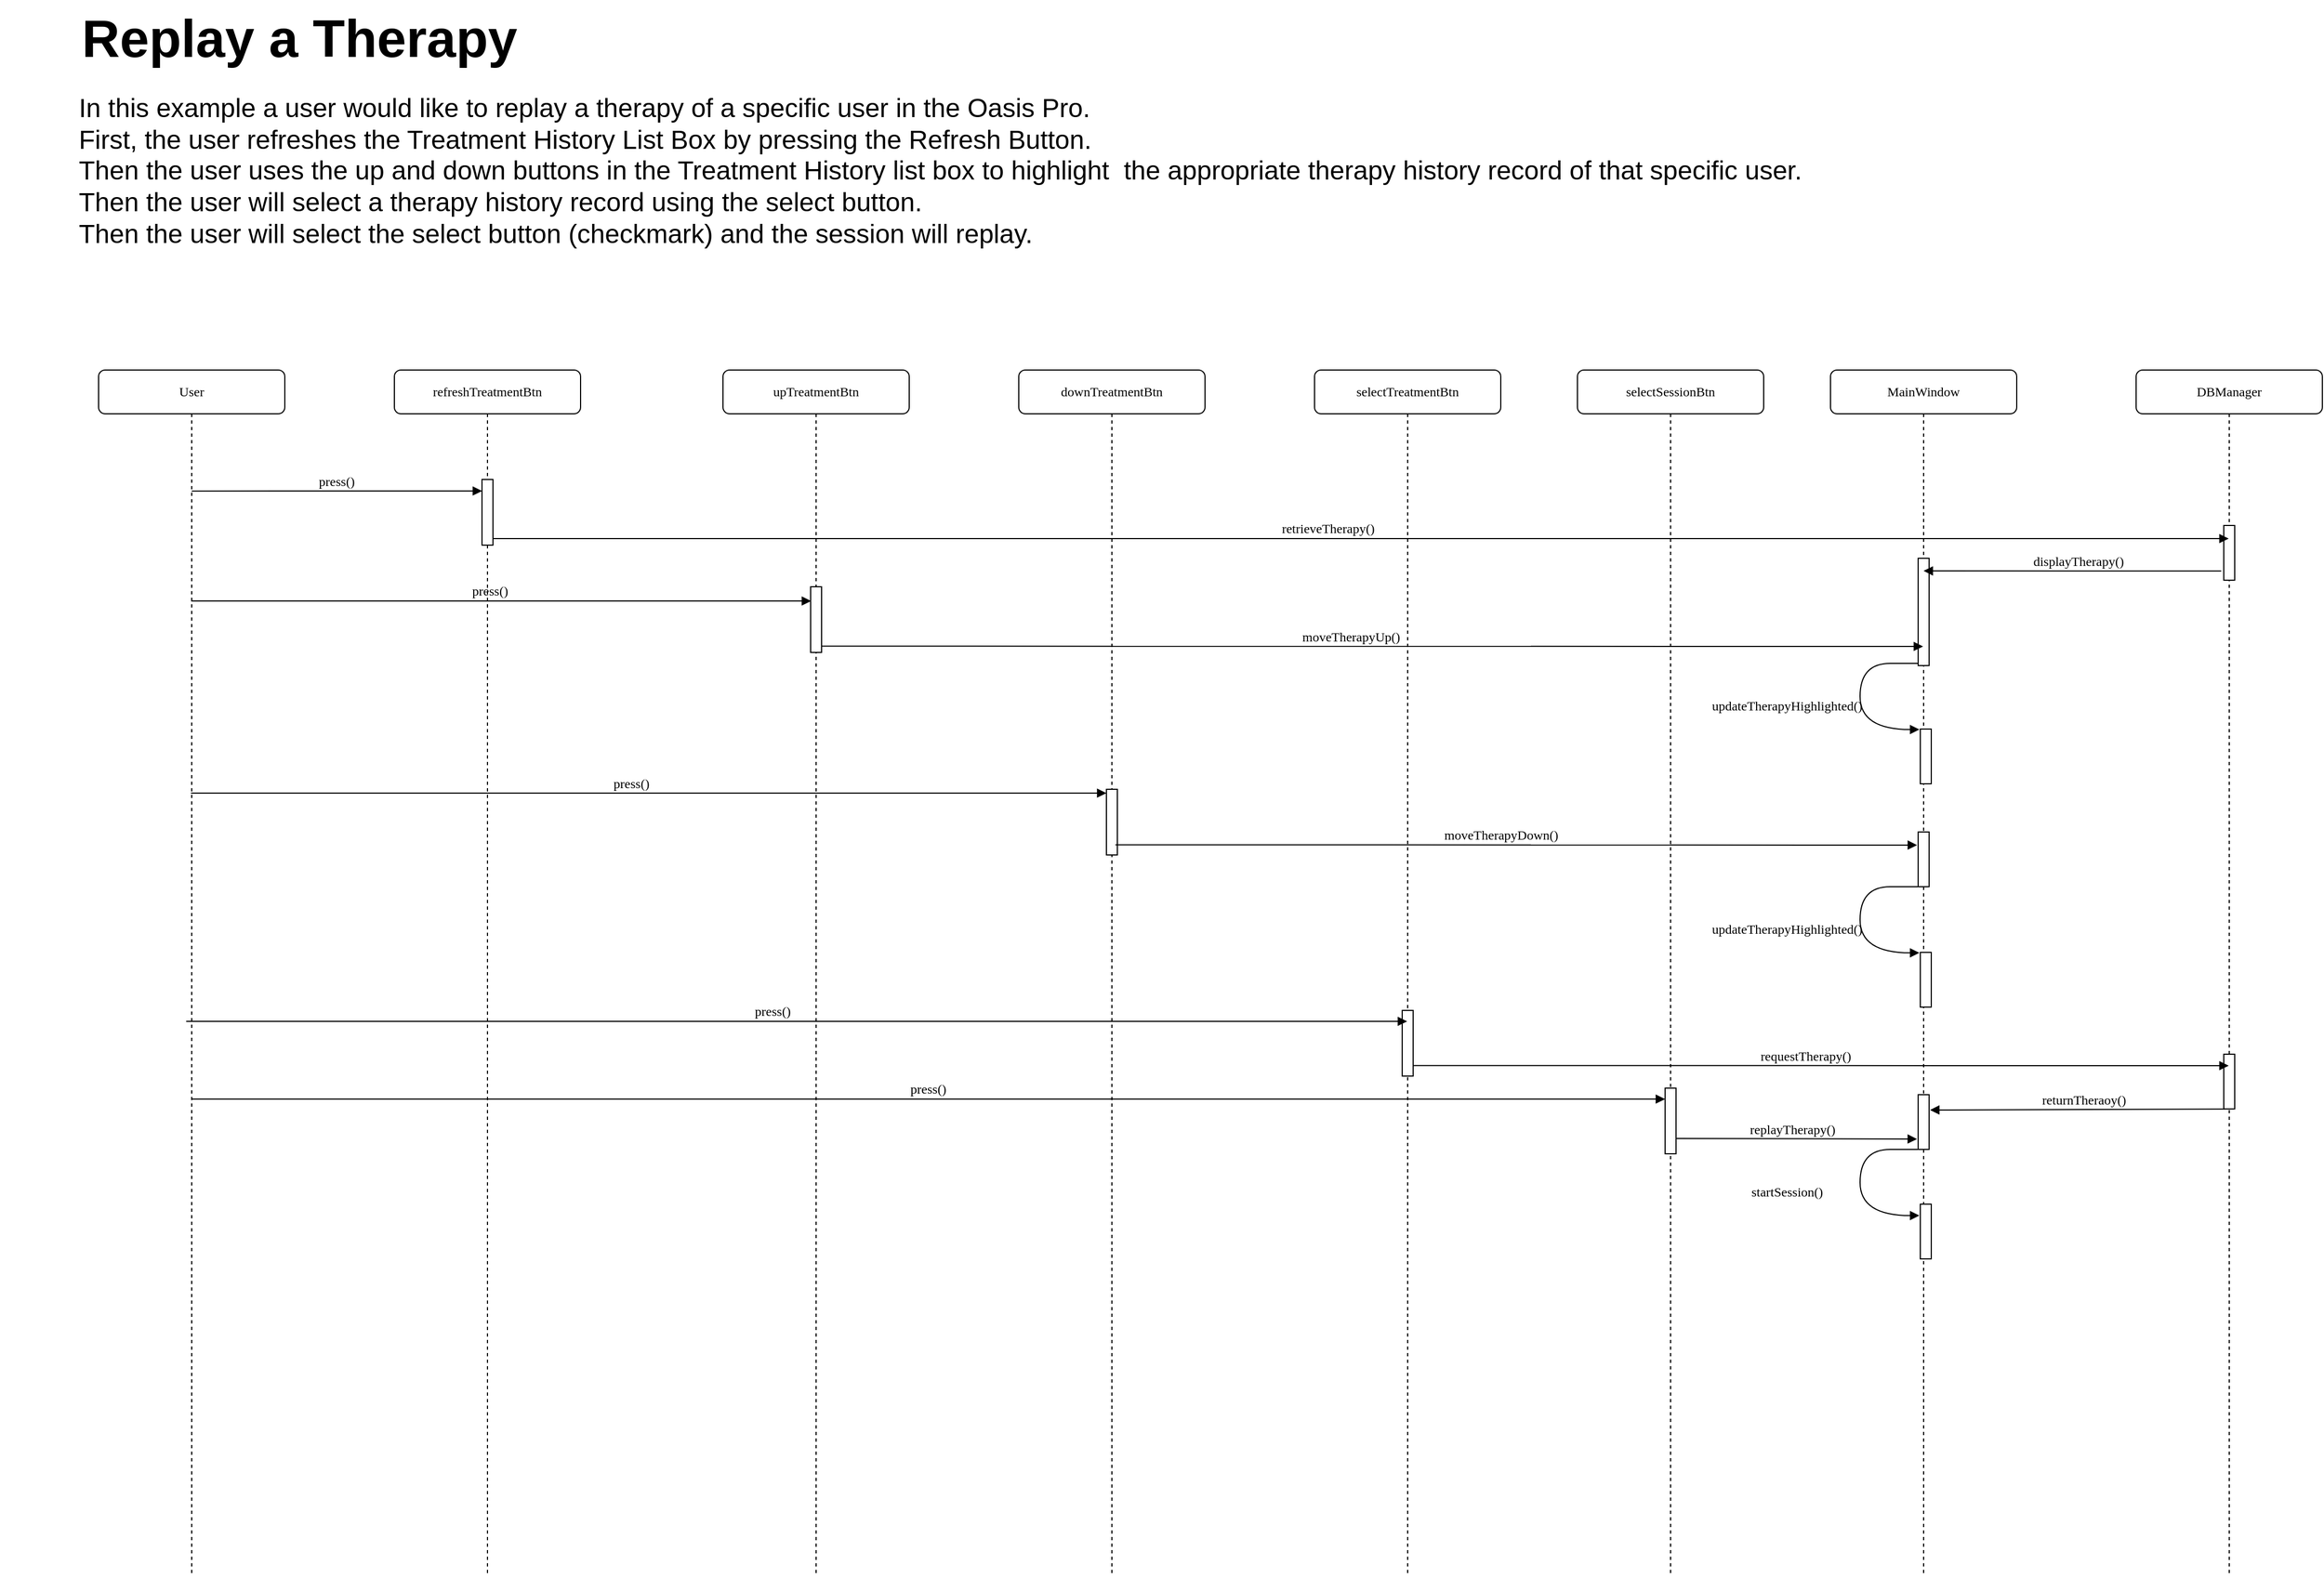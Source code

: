 <mxfile version="20.6.1" type="device"><diagram id="n25RkYvqXx8PlnrCStoU" name="Page-1"><mxGraphModel dx="3686" dy="2624" grid="1" gridSize="10" guides="1" tooltips="1" connect="1" arrows="1" fold="1" page="1" pageScale="1" pageWidth="850" pageHeight="1100" math="0" shadow="0"><root><mxCell id="0"/><mxCell id="1" parent="0"/><mxCell id="BTChtHD4_wsAtroRzyra-21" value="refreshTreatmentBtn" style="shape=umlLifeline;perimeter=lifelinePerimeter;whiteSpace=wrap;container=1;collapsible=0;recursiveResize=0;outlineConnect=0;rounded=1;shadow=0;comic=0;labelBackgroundColor=none;strokeWidth=1;fontFamily=Verdana;fontSize=12;align=center;html=1;" parent="1" vertex="1"><mxGeometry x="-80" y="118" width="170" height="1102" as="geometry"/></mxCell><mxCell id="BTChtHD4_wsAtroRzyra-22" value="" style="html=1;points=[];perimeter=orthogonalPerimeter;rounded=0;shadow=0;comic=0;labelBackgroundColor=none;strokeWidth=1;fontFamily=Verdana;fontSize=12;align=center;" parent="BTChtHD4_wsAtroRzyra-21" vertex="1"><mxGeometry x="80" y="100" width="10" height="60" as="geometry"/></mxCell><mxCell id="ccZJS0fJ4mZHjopi5fAb-12" value="press()" style="html=1;verticalAlign=bottom;endArrow=block;labelBackgroundColor=none;fontFamily=Verdana;fontSize=12;edgeStyle=elbowEdgeStyle;elbow=vertical;" parent="BTChtHD4_wsAtroRzyra-21" edge="1"><mxGeometry relative="1" as="geometry"><mxPoint x="-184.995" y="666.041" as="sourcePoint"/><mxPoint x="1160" y="666" as="targetPoint"/></mxGeometry></mxCell><mxCell id="BTChtHD4_wsAtroRzyra-23" value="press()" style="html=1;verticalAlign=bottom;endArrow=block;labelBackgroundColor=none;fontFamily=Verdana;fontSize=12;edgeStyle=elbowEdgeStyle;elbow=vertical;entryX=0.043;entryY=0.212;entryDx=0;entryDy=0;entryPerimeter=0;" parent="1" target="ccZJS0fJ4mZHjopi5fAb-4" edge="1"><mxGeometry x="-0.039" relative="1" as="geometry"><mxPoint x="-265.5" y="329" as="sourcePoint"/><mxPoint x="280" y="150" as="targetPoint"/><mxPoint as="offset"/></mxGeometry></mxCell><mxCell id="BTChtHD4_wsAtroRzyra-24" value="&lt;blockquote style=&quot;margin: 0 0 0 40px; border: none; padding: 0px;&quot;&gt;&lt;font style=&quot;font-size: 48px;&quot;&gt;Replay a Therapy&lt;/font&gt;&lt;/blockquote&gt;" style="text;strokeColor=none;fillColor=none;html=1;fontSize=24;fontStyle=1;verticalAlign=middle;align=center;" parent="1" vertex="1"><mxGeometry x="-440" y="-220" width="506" height="70" as="geometry"/></mxCell><mxCell id="BTChtHD4_wsAtroRzyra-25" value="User" style="shape=umlLifeline;perimeter=lifelinePerimeter;whiteSpace=wrap;container=1;collapsible=0;recursiveResize=0;outlineConnect=0;rounded=1;shadow=0;comic=0;labelBackgroundColor=none;strokeWidth=1;fontFamily=Verdana;fontSize=12;align=center;html=1;" parent="1" vertex="1"><mxGeometry x="-350" y="118" width="170" height="1102" as="geometry"/></mxCell><mxCell id="BTChtHD4_wsAtroRzyra-26" value="MainWindow" style="shape=umlLifeline;perimeter=lifelinePerimeter;whiteSpace=wrap;container=1;collapsible=0;recursiveResize=0;outlineConnect=0;rounded=1;shadow=0;comic=0;labelBackgroundColor=none;strokeWidth=1;fontFamily=Verdana;fontSize=12;align=center;html=1;" parent="1" vertex="1"><mxGeometry x="1231" y="118" width="170" height="1102" as="geometry"/></mxCell><mxCell id="ccZJS0fJ4mZHjopi5fAb-18" value="replayTherapy()" style="html=1;verticalAlign=bottom;endArrow=block;labelBackgroundColor=none;fontFamily=Verdana;fontSize=12;edgeStyle=elbowEdgeStyle;elbow=vertical;exitX=1.089;exitY=0.887;exitDx=0;exitDy=0;exitPerimeter=0;entryX=-0.105;entryY=0.221;entryDx=0;entryDy=0;entryPerimeter=0;" parent="BTChtHD4_wsAtroRzyra-26" edge="1"><mxGeometry x="-0.039" relative="1" as="geometry"><mxPoint x="-141" y="702.0" as="sourcePoint"/><mxPoint x="78.95" y="703.05" as="targetPoint"/><mxPoint as="offset"/></mxGeometry></mxCell><mxCell id="CMUz1Qzuunk2DoH3s03r-3" value="" style="html=1;points=[];perimeter=orthogonalPerimeter;rounded=0;shadow=0;comic=0;labelBackgroundColor=none;strokeWidth=1;fontFamily=Verdana;fontSize=12;align=center;" vertex="1" parent="BTChtHD4_wsAtroRzyra-26"><mxGeometry x="80" y="172" width="10" height="98" as="geometry"/></mxCell><mxCell id="CMUz1Qzuunk2DoH3s03r-11" value="" style="html=1;points=[];perimeter=orthogonalPerimeter;rounded=0;shadow=0;comic=0;labelBackgroundColor=none;strokeWidth=1;fontFamily=Verdana;fontSize=12;align=center;" vertex="1" parent="BTChtHD4_wsAtroRzyra-26"><mxGeometry x="82" y="328" width="10" height="50" as="geometry"/></mxCell><mxCell id="CMUz1Qzuunk2DoH3s03r-12" value="updateTherapyHighlighted()" style="html=1;verticalAlign=bottom;endArrow=block;labelBackgroundColor=none;fontFamily=Verdana;fontSize=12;elbow=vertical;edgeStyle=orthogonalEdgeStyle;curved=1;entryX=-0.09;entryY=0.008;entryDx=0;entryDy=0;entryPerimeter=0;" edge="1" parent="BTChtHD4_wsAtroRzyra-26" target="CMUz1Qzuunk2DoH3s03r-11"><mxGeometry x="0.229" y="-67" relative="1" as="geometry"><mxPoint x="79.0" y="268" as="sourcePoint"/><mxPoint x="-601" y="249" as="targetPoint"/><Array as="points"><mxPoint x="82" y="268"/><mxPoint x="27" y="268"/><mxPoint x="27" y="328"/></Array><mxPoint as="offset"/></mxGeometry></mxCell><mxCell id="CMUz1Qzuunk2DoH3s03r-13" value="" style="html=1;points=[];perimeter=orthogonalPerimeter;rounded=0;shadow=0;comic=0;labelBackgroundColor=none;strokeWidth=1;fontFamily=Verdana;fontSize=12;align=center;" vertex="1" parent="BTChtHD4_wsAtroRzyra-26"><mxGeometry x="80" y="422" width="10" height="50" as="geometry"/></mxCell><mxCell id="CMUz1Qzuunk2DoH3s03r-14" value="" style="html=1;points=[];perimeter=orthogonalPerimeter;rounded=0;shadow=0;comic=0;labelBackgroundColor=none;strokeWidth=1;fontFamily=Verdana;fontSize=12;align=center;" vertex="1" parent="BTChtHD4_wsAtroRzyra-26"><mxGeometry x="82" y="532" width="10" height="50" as="geometry"/></mxCell><mxCell id="CMUz1Qzuunk2DoH3s03r-15" value="updateTherapyHighlighted()" style="html=1;verticalAlign=bottom;endArrow=block;labelBackgroundColor=none;fontFamily=Verdana;fontSize=12;elbow=vertical;edgeStyle=orthogonalEdgeStyle;curved=1;entryX=-0.09;entryY=0.008;entryDx=0;entryDy=0;entryPerimeter=0;" edge="1" parent="BTChtHD4_wsAtroRzyra-26" target="CMUz1Qzuunk2DoH3s03r-14"><mxGeometry x="0.229" y="-67" relative="1" as="geometry"><mxPoint x="79" y="472" as="sourcePoint"/><mxPoint x="-1832" y="335" as="targetPoint"/><Array as="points"><mxPoint x="82" y="472"/><mxPoint x="27" y="472"/><mxPoint x="27" y="532"/></Array><mxPoint as="offset"/></mxGeometry></mxCell><mxCell id="CMUz1Qzuunk2DoH3s03r-21" value="" style="html=1;points=[];perimeter=orthogonalPerimeter;rounded=0;shadow=0;comic=0;labelBackgroundColor=none;strokeWidth=1;fontFamily=Verdana;fontSize=12;align=center;" vertex="1" parent="BTChtHD4_wsAtroRzyra-26"><mxGeometry x="80" y="662" width="10" height="50" as="geometry"/></mxCell><mxCell id="CMUz1Qzuunk2DoH3s03r-19" value="startSession()" style="html=1;verticalAlign=bottom;endArrow=block;labelBackgroundColor=none;fontFamily=Verdana;fontSize=12;elbow=vertical;edgeStyle=orthogonalEdgeStyle;curved=1;entryX=-0.09;entryY=0.008;entryDx=0;entryDy=0;entryPerimeter=0;" edge="1" parent="BTChtHD4_wsAtroRzyra-26"><mxGeometry x="0.229" y="-67" relative="1" as="geometry"><mxPoint x="79.0" y="712" as="sourcePoint"/><mxPoint x="81.1" y="772.4" as="targetPoint"/><Array as="points"><mxPoint x="82" y="712"/><mxPoint x="27" y="712"/><mxPoint x="27" y="772"/></Array><mxPoint as="offset"/></mxGeometry></mxCell><mxCell id="CMUz1Qzuunk2DoH3s03r-18" value="" style="html=1;points=[];perimeter=orthogonalPerimeter;rounded=0;shadow=0;comic=0;labelBackgroundColor=none;strokeWidth=1;fontFamily=Verdana;fontSize=12;align=center;" vertex="1" parent="BTChtHD4_wsAtroRzyra-26"><mxGeometry x="82" y="762" width="10" height="50" as="geometry"/></mxCell><mxCell id="BTChtHD4_wsAtroRzyra-29" value="press()" style="html=1;verticalAlign=bottom;endArrow=block;entryX=0.471;entryY=0.193;labelBackgroundColor=none;fontFamily=Verdana;fontSize=12;edgeStyle=elbowEdgeStyle;elbow=vertical;entryDx=0;entryDy=0;entryPerimeter=0;" parent="1" edge="1"><mxGeometry relative="1" as="geometry"><mxPoint x="-264.965" y="228.581" as="sourcePoint"/><mxPoint x="0.07" y="228.54" as="targetPoint"/></mxGeometry></mxCell><mxCell id="BTChtHD4_wsAtroRzyra-42" value="&lt;div align=&quot;left&quot;&gt;&lt;span style=&quot;font-weight: normal;&quot;&gt;In this example a user would like to replay a therapy of a specific user in the Oasis Pro.&lt;br&gt;&lt;/span&gt;&lt;/div&gt;&lt;div align=&quot;left&quot;&gt;&lt;span style=&quot;font-weight: normal;&quot;&gt;First, the user refreshes the Treatment History List Box by pressing the Refresh Button. &lt;br&gt;&lt;/span&gt;&lt;/div&gt;&lt;div align=&quot;left&quot;&gt;&lt;span style=&quot;font-weight: normal;&quot;&gt;Then the user uses the up and down buttons in the Treatment History list box to highlight&amp;nbsp; the appropriate therapy history record of that specific user. &lt;br&gt;Then the user will select a therapy history record using the select button.&lt;br&gt;Then the user will select the select button (checkmark) and the session will replay.&lt;br&gt;&lt;br&gt;&lt;/span&gt;&lt;/div&gt;&lt;div align=&quot;left&quot;&gt;&lt;br&gt;&lt;/div&gt;" style="text;strokeColor=none;fillColor=none;html=1;fontSize=24;fontStyle=1;verticalAlign=middle;align=left;" parent="1" vertex="1"><mxGeometry x="-370" y="-90" width="1655" height="110" as="geometry"/></mxCell><mxCell id="VtElNI_yFJy1LPrPlem_-14" value="DBManager" style="shape=umlLifeline;perimeter=lifelinePerimeter;whiteSpace=wrap;container=1;collapsible=0;recursiveResize=0;outlineConnect=0;rounded=1;shadow=0;comic=0;labelBackgroundColor=none;strokeWidth=1;fontFamily=Verdana;fontSize=12;align=center;html=1;" parent="1" vertex="1"><mxGeometry x="1510" y="118" width="170" height="1102" as="geometry"/></mxCell><mxCell id="ccZJS0fJ4mZHjopi5fAb-9" value="" style="html=1;points=[];perimeter=orthogonalPerimeter;rounded=0;shadow=0;comic=0;labelBackgroundColor=none;strokeWidth=1;fontFamily=Verdana;fontSize=12;align=center;" parent="VtElNI_yFJy1LPrPlem_-14" vertex="1"><mxGeometry x="80" y="625" width="10" height="50" as="geometry"/></mxCell><mxCell id="CMUz1Qzuunk2DoH3s03r-1" value="" style="html=1;points=[];perimeter=orthogonalPerimeter;rounded=0;shadow=0;comic=0;labelBackgroundColor=none;strokeWidth=1;fontFamily=Verdana;fontSize=12;align=center;" vertex="1" parent="VtElNI_yFJy1LPrPlem_-14"><mxGeometry x="80" y="142" width="10" height="50" as="geometry"/></mxCell><mxCell id="ccZJS0fJ4mZHjopi5fAb-1" value="selectTreatmentBtn" style="shape=umlLifeline;perimeter=lifelinePerimeter;whiteSpace=wrap;container=1;collapsible=0;recursiveResize=0;outlineConnect=0;rounded=1;shadow=0;comic=0;labelBackgroundColor=none;strokeWidth=1;fontFamily=Verdana;fontSize=12;align=center;html=1;" parent="1" vertex="1"><mxGeometry x="760" y="118" width="170" height="1102" as="geometry"/></mxCell><mxCell id="ccZJS0fJ4mZHjopi5fAb-2" value="" style="html=1;points=[];perimeter=orthogonalPerimeter;rounded=0;shadow=0;comic=0;labelBackgroundColor=none;strokeWidth=1;fontFamily=Verdana;fontSize=12;align=center;" parent="ccZJS0fJ4mZHjopi5fAb-1" vertex="1"><mxGeometry x="80" y="585" width="10" height="60" as="geometry"/></mxCell><mxCell id="VtElNI_yFJy1LPrPlem_-16" value="requestTherapy()" style="html=1;verticalAlign=bottom;endArrow=block;labelBackgroundColor=none;fontFamily=Verdana;fontSize=12;edgeStyle=elbowEdgeStyle;elbow=vertical;exitX=1.089;exitY=0.887;exitDx=0;exitDy=0;exitPerimeter=0;" parent="ccZJS0fJ4mZHjopi5fAb-1" edge="1"><mxGeometry x="-0.039" relative="1" as="geometry"><mxPoint x="90" y="635.37" as="sourcePoint"/><mxPoint x="834.5" y="635.353" as="targetPoint"/><mxPoint as="offset"/></mxGeometry></mxCell><mxCell id="ccZJS0fJ4mZHjopi5fAb-3" value="upTreatmentBtn" style="shape=umlLifeline;perimeter=lifelinePerimeter;whiteSpace=wrap;container=1;collapsible=0;recursiveResize=0;outlineConnect=0;rounded=1;shadow=0;comic=0;labelBackgroundColor=none;strokeWidth=1;fontFamily=Verdana;fontSize=12;align=center;html=1;" parent="1" vertex="1"><mxGeometry x="220" y="118" width="170" height="1102" as="geometry"/></mxCell><mxCell id="ccZJS0fJ4mZHjopi5fAb-4" value="" style="html=1;points=[];perimeter=orthogonalPerimeter;rounded=0;shadow=0;comic=0;labelBackgroundColor=none;strokeWidth=1;fontFamily=Verdana;fontSize=12;align=center;" parent="ccZJS0fJ4mZHjopi5fAb-3" vertex="1"><mxGeometry x="80" y="198" width="10" height="60" as="geometry"/></mxCell><mxCell id="CMUz1Qzuunk2DoH3s03r-5" value="press()" style="html=1;verticalAlign=bottom;endArrow=block;labelBackgroundColor=none;fontFamily=Verdana;fontSize=12;edgeStyle=elbowEdgeStyle;elbow=vertical;" edge="1" parent="ccZJS0fJ4mZHjopi5fAb-3"><mxGeometry x="-0.039" relative="1" as="geometry"><mxPoint x="-490.003" y="594.997" as="sourcePoint"/><mxPoint x="624.5" y="595" as="targetPoint"/><mxPoint as="offset"/></mxGeometry></mxCell><mxCell id="ccZJS0fJ4mZHjopi5fAb-5" value="downTreatmentBtn" style="shape=umlLifeline;perimeter=lifelinePerimeter;whiteSpace=wrap;container=1;collapsible=0;recursiveResize=0;outlineConnect=0;rounded=1;shadow=0;comic=0;labelBackgroundColor=none;strokeWidth=1;fontFamily=Verdana;fontSize=12;align=center;html=1;" parent="1" vertex="1"><mxGeometry x="490" y="118" width="170" height="1102" as="geometry"/></mxCell><mxCell id="ccZJS0fJ4mZHjopi5fAb-6" value="" style="html=1;points=[];perimeter=orthogonalPerimeter;rounded=0;shadow=0;comic=0;labelBackgroundColor=none;strokeWidth=1;fontFamily=Verdana;fontSize=12;align=center;" parent="ccZJS0fJ4mZHjopi5fAb-5" vertex="1"><mxGeometry x="80" y="383" width="10" height="60" as="geometry"/></mxCell><mxCell id="ccZJS0fJ4mZHjopi5fAb-7" value="press()" style="html=1;verticalAlign=bottom;endArrow=block;labelBackgroundColor=none;fontFamily=Verdana;fontSize=12;edgeStyle=elbowEdgeStyle;elbow=vertical;" parent="ccZJS0fJ4mZHjopi5fAb-5" edge="1"><mxGeometry x="-0.039" relative="1" as="geometry"><mxPoint x="-755.676" y="386.529" as="sourcePoint"/><mxPoint x="80" y="386" as="targetPoint"/><mxPoint as="offset"/></mxGeometry></mxCell><mxCell id="ccZJS0fJ4mZHjopi5fAb-11" value="returnTheraoy()" style="html=1;verticalAlign=bottom;endArrow=block;labelBackgroundColor=none;fontFamily=Verdana;fontSize=12;edgeStyle=elbowEdgeStyle;elbow=vertical;exitX=1.089;exitY=0.887;exitDx=0;exitDy=0;exitPerimeter=0;entryX=1.09;entryY=0.301;entryDx=0;entryDy=0;entryPerimeter=0;" parent="1" edge="1"><mxGeometry x="-0.039" relative="1" as="geometry"><mxPoint x="1591" y="793.1" as="sourcePoint"/><mxPoint x="1321.9" y="793.55" as="targetPoint"/><mxPoint as="offset"/><Array as="points"><mxPoint x="1440" y="794"/></Array></mxGeometry></mxCell><mxCell id="ccZJS0fJ4mZHjopi5fAb-13" value="selectSessionBtn" style="shape=umlLifeline;perimeter=lifelinePerimeter;whiteSpace=wrap;container=1;collapsible=0;recursiveResize=0;outlineConnect=0;rounded=1;shadow=0;comic=0;labelBackgroundColor=none;strokeWidth=1;fontFamily=Verdana;fontSize=12;align=center;html=1;" parent="1" vertex="1"><mxGeometry x="1000" y="118" width="170" height="1102" as="geometry"/></mxCell><mxCell id="ccZJS0fJ4mZHjopi5fAb-14" value="" style="html=1;points=[];perimeter=orthogonalPerimeter;rounded=0;shadow=0;comic=0;labelBackgroundColor=none;strokeWidth=1;fontFamily=Verdana;fontSize=12;align=center;" parent="ccZJS0fJ4mZHjopi5fAb-13" vertex="1"><mxGeometry x="80" y="656" width="10" height="60" as="geometry"/></mxCell><mxCell id="CMUz1Qzuunk2DoH3s03r-9" value="moveTherapyDown()" style="html=1;verticalAlign=bottom;endArrow=block;labelBackgroundColor=none;fontFamily=Verdana;fontSize=12;edgeStyle=elbowEdgeStyle;elbow=vertical;exitX=0.821;exitY=0.845;exitDx=0;exitDy=0;exitPerimeter=0;" edge="1" parent="ccZJS0fJ4mZHjopi5fAb-13" source="ccZJS0fJ4mZHjopi5fAb-6"><mxGeometry x="-0.039" relative="1" as="geometry"><mxPoint x="-694.5" y="438.07" as="sourcePoint"/><mxPoint x="310" y="434" as="targetPoint"/><mxPoint as="offset"/><Array as="points"><mxPoint x="-340" y="434"/></Array></mxGeometry></mxCell><mxCell id="CMUz1Qzuunk2DoH3s03r-2" value="retrieveTherapy()" style="html=1;verticalAlign=bottom;endArrow=block;labelBackgroundColor=none;fontFamily=Verdana;fontSize=12;edgeStyle=elbowEdgeStyle;elbow=vertical;exitX=1.089;exitY=0.887;exitDx=0;exitDy=0;exitPerimeter=0;" edge="1" parent="1" target="VtElNI_yFJy1LPrPlem_-14"><mxGeometry x="-0.039" relative="1" as="geometry"><mxPoint x="10" y="272" as="sourcePoint"/><mxPoint x="608.57" y="272.85" as="targetPoint"/><mxPoint as="offset"/></mxGeometry></mxCell><mxCell id="CMUz1Qzuunk2DoH3s03r-4" value="displayTherapy()" style="html=1;verticalAlign=bottom;endArrow=block;labelBackgroundColor=none;fontFamily=Verdana;fontSize=12;edgeStyle=elbowEdgeStyle;elbow=vertical;exitX=-0.233;exitY=0.833;exitDx=0;exitDy=0;exitPerimeter=0;" edge="1" parent="1" source="CMUz1Qzuunk2DoH3s03r-1" target="BTChtHD4_wsAtroRzyra-26"><mxGeometry x="-0.039" relative="1" as="geometry"><mxPoint x="1535" y="310.1" as="sourcePoint"/><mxPoint x="1440" y="300" as="targetPoint"/><mxPoint as="offset"/></mxGeometry></mxCell><mxCell id="CMUz1Qzuunk2DoH3s03r-7" value="moveTherapyUp()" style="html=1;verticalAlign=bottom;endArrow=block;labelBackgroundColor=none;fontFamily=Verdana;fontSize=12;edgeStyle=elbowEdgeStyle;elbow=vertical;" edge="1" parent="1" target="BTChtHD4_wsAtroRzyra-26"><mxGeometry x="-0.039" relative="1" as="geometry"><mxPoint x="310" y="370.28" as="sourcePoint"/><mxPoint x="875.93" y="370.0" as="targetPoint"/><mxPoint as="offset"/></mxGeometry></mxCell></root></mxGraphModel></diagram></mxfile>